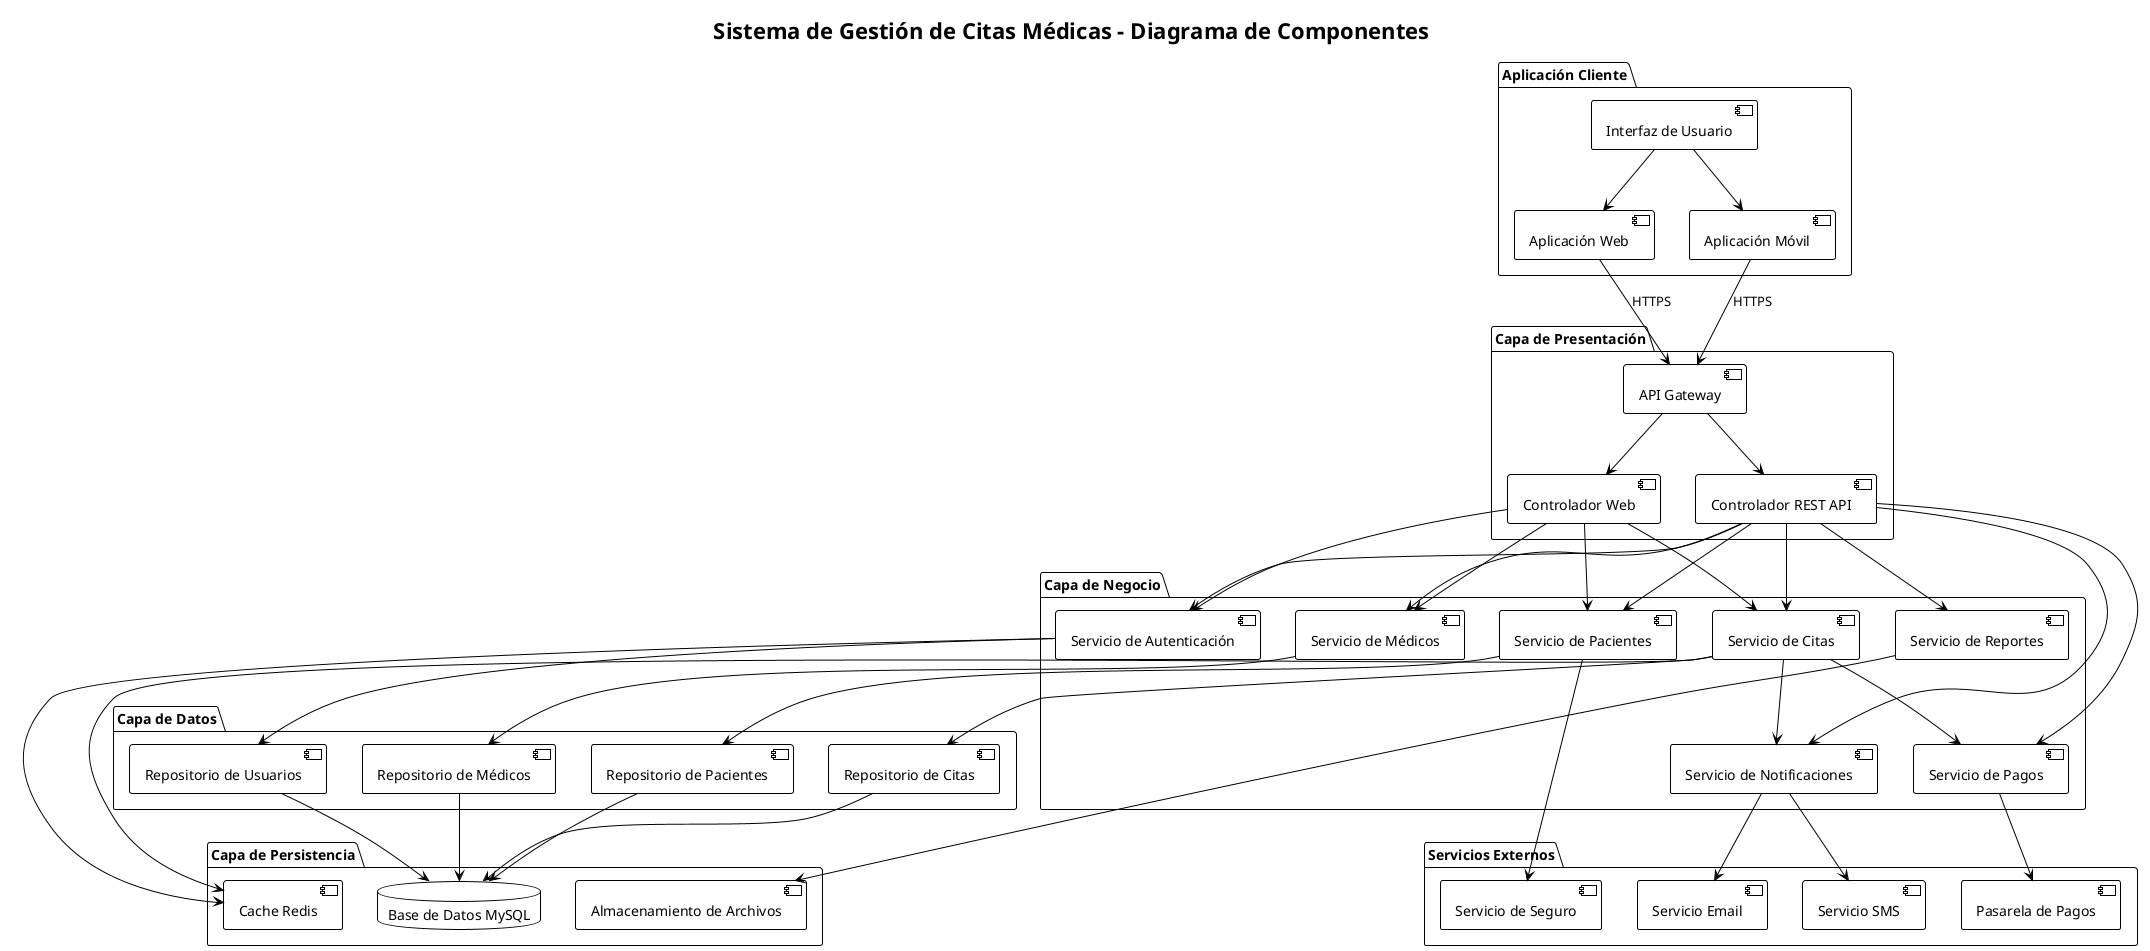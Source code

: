 @startuml diagrama_componentes
!theme plain
title Sistema de Gestión de Citas Médicas - Diagrama de Componentes

package "Aplicación Cliente" {
    component [Aplicación Web] as WebApp
    component [Aplicación Móvil] as MobileApp
    component [Interfaz de Usuario] as UI
}

package "Capa de Presentación" {
    component [API Gateway] as Gateway
    component [Controlador Web] as WebController
    component [Controlador REST API] as APIController
}

package "Capa de Negocio" {
    component [Servicio de Autenticación] as AuthService
    component [Servicio de Citas] as CitasService
    component [Servicio de Médicos] as MedicosService
    component [Servicio de Pacientes] as PacientesService
    component [Servicio de Notificaciones] as NotifService
    component [Servicio de Pagos] as PagosService
    component [Servicio de Reportes] as ReportesService
}

package "Capa de Datos" {
    component [Repositorio de Usuarios] as UserRepo
    component [Repositorio de Citas] as CitasRepo
    component [Repositorio de Médicos] as MedicosRepo
    component [Repositorio de Pacientes] as PacientesRepo
}

package "Capa de Persistencia" {
    database "Base de Datos MySQL" as DB
    component [Cache Redis] as Cache
    component [Almacenamiento de Archivos] as FileStorage
}

package "Servicios Externos" {
    component [Servicio SMS] as SMS
    component [Servicio Email] as Email
    component [Pasarela de Pagos] as PaymentGateway
    component [Servicio de Seguro] as InsuranceService
}

' Conexiones Cliente
WebApp --> Gateway : HTTPS
MobileApp --> Gateway : HTTPS
UI --> WebApp
UI --> MobileApp

' Conexiones Presentación
Gateway --> WebController
Gateway --> APIController

' Conexiones Negocio
WebController --> AuthService
WebController --> CitasService
WebController --> MedicosService
WebController --> PacientesService

APIController --> AuthService
APIController --> CitasService
APIController --> MedicosService
APIController --> PacientesService
APIController --> NotifService
APIController --> PagosService
APIController --> ReportesService

' Conexiones entre Servicios
CitasService --> NotifService
CitasService --> PagosService
PagosService --> PaymentGateway
NotifService --> SMS
NotifService --> Email
PacientesService --> InsuranceService

' Conexiones Datos
AuthService --> UserRepo
CitasService --> CitasRepo
MedicosService --> MedicosRepo
PacientesService --> PacientesRepo

' Conexiones Persistencia
UserRepo --> DB
CitasRepo --> DB
MedicosRepo --> DB
PacientesRepo --> DB

AuthService --> Cache
CitasService --> Cache
ReportesService --> FileStorage

@enduml
